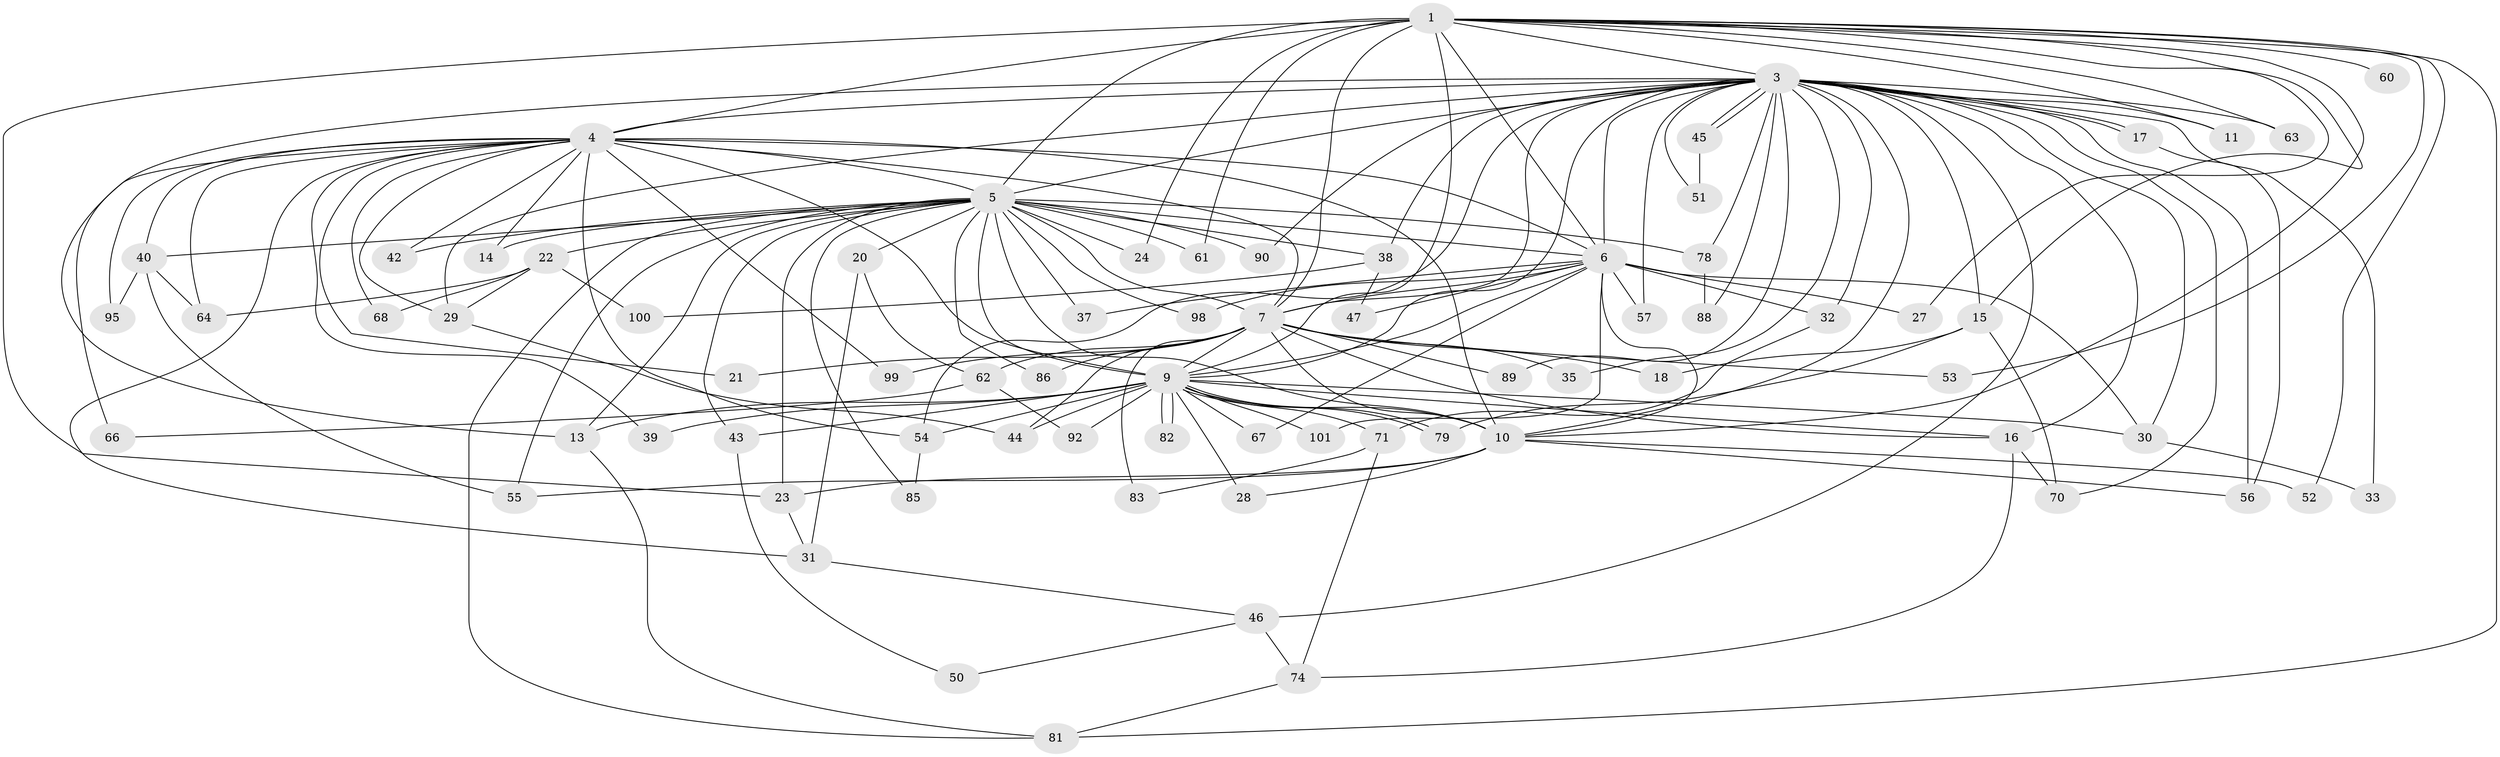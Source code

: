 // Generated by graph-tools (version 1.1) at 2025/23/03/03/25 07:23:37]
// undirected, 73 vertices, 171 edges
graph export_dot {
graph [start="1"]
  node [color=gray90,style=filled];
  1 [super="+2"];
  3 [super="+77"];
  4 [super="+19"];
  5 [super="+8"];
  6;
  7 [super="+25"];
  9 [super="+12"];
  10 [super="+26"];
  11 [super="+87"];
  13 [super="+41"];
  14;
  15;
  16 [super="+80"];
  17;
  18;
  20;
  21;
  22 [super="+96"];
  23 [super="+49"];
  24;
  27;
  28;
  29 [super="+34"];
  30 [super="+58"];
  31 [super="+91"];
  32 [super="+36"];
  33;
  35;
  37;
  38 [super="+76"];
  39;
  40 [super="+72"];
  42;
  43;
  44 [super="+48"];
  45;
  46 [super="+93"];
  47;
  50;
  51;
  52;
  53;
  54 [super="+69"];
  55 [super="+65"];
  56 [super="+59"];
  57;
  60;
  61;
  62;
  63 [super="+73"];
  64;
  66;
  67;
  68;
  70 [super="+75"];
  71;
  74 [super="+84"];
  78;
  79 [super="+94"];
  81 [super="+97"];
  82;
  83;
  85;
  86;
  88;
  89;
  90;
  92;
  95;
  98;
  99;
  100;
  101;
  1 -- 3 [weight=2];
  1 -- 4 [weight=2];
  1 -- 5 [weight=4];
  1 -- 6 [weight=2];
  1 -- 7 [weight=2];
  1 -- 9 [weight=2];
  1 -- 10 [weight=2];
  1 -- 53;
  1 -- 61;
  1 -- 63;
  1 -- 11;
  1 -- 15;
  1 -- 23;
  1 -- 24;
  1 -- 27;
  1 -- 52;
  1 -- 60;
  1 -- 81;
  3 -- 4;
  3 -- 5 [weight=2];
  3 -- 6;
  3 -- 7;
  3 -- 9;
  3 -- 10;
  3 -- 15;
  3 -- 17;
  3 -- 17;
  3 -- 29;
  3 -- 32 [weight=2];
  3 -- 33;
  3 -- 35;
  3 -- 38;
  3 -- 45;
  3 -- 45;
  3 -- 46;
  3 -- 51;
  3 -- 54;
  3 -- 56;
  3 -- 57;
  3 -- 63 [weight=2];
  3 -- 70;
  3 -- 78;
  3 -- 89;
  3 -- 90;
  3 -- 16 [weight=2];
  3 -- 88;
  3 -- 13;
  3 -- 11;
  3 -- 30;
  4 -- 5 [weight=2];
  4 -- 6;
  4 -- 7;
  4 -- 9;
  4 -- 10 [weight=2];
  4 -- 14;
  4 -- 21;
  4 -- 29;
  4 -- 42;
  4 -- 66;
  4 -- 68;
  4 -- 99;
  4 -- 54;
  4 -- 64;
  4 -- 39;
  4 -- 40;
  4 -- 95;
  4 -- 31;
  5 -- 6 [weight=2];
  5 -- 7 [weight=2];
  5 -- 9 [weight=3];
  5 -- 10 [weight=2];
  5 -- 14;
  5 -- 20 [weight=2];
  5 -- 23 [weight=2];
  5 -- 24;
  5 -- 38 [weight=2];
  5 -- 40 [weight=2];
  5 -- 61;
  5 -- 78;
  5 -- 90;
  5 -- 13;
  5 -- 81;
  5 -- 85;
  5 -- 22;
  5 -- 86;
  5 -- 98;
  5 -- 37;
  5 -- 42;
  5 -- 43;
  5 -- 55;
  6 -- 7;
  6 -- 9;
  6 -- 10;
  6 -- 27;
  6 -- 30;
  6 -- 32;
  6 -- 37;
  6 -- 47;
  6 -- 57;
  6 -- 67;
  6 -- 98;
  6 -- 101;
  7 -- 9 [weight=2];
  7 -- 10;
  7 -- 16;
  7 -- 18;
  7 -- 21;
  7 -- 35;
  7 -- 44;
  7 -- 53;
  7 -- 62;
  7 -- 83;
  7 -- 86;
  7 -- 89;
  7 -- 99;
  9 -- 10;
  9 -- 13;
  9 -- 16;
  9 -- 28;
  9 -- 30;
  9 -- 43;
  9 -- 44;
  9 -- 54;
  9 -- 67;
  9 -- 71;
  9 -- 79;
  9 -- 79;
  9 -- 82;
  9 -- 82;
  9 -- 92;
  9 -- 101;
  9 -- 39;
  10 -- 28;
  10 -- 52;
  10 -- 55;
  10 -- 23;
  10 -- 56;
  13 -- 81;
  15 -- 18;
  15 -- 79;
  15 -- 70;
  16 -- 70;
  16 -- 74;
  17 -- 56;
  20 -- 31;
  20 -- 62;
  22 -- 68;
  22 -- 100;
  22 -- 64;
  22 -- 29;
  23 -- 31;
  29 -- 44;
  30 -- 33;
  31 -- 46;
  32 -- 71;
  38 -- 47;
  38 -- 100;
  40 -- 64;
  40 -- 95;
  40 -- 55;
  43 -- 50;
  45 -- 51;
  46 -- 50;
  46 -- 74;
  54 -- 85;
  62 -- 66;
  62 -- 92;
  71 -- 74;
  71 -- 83;
  74 -- 81;
  78 -- 88;
}
